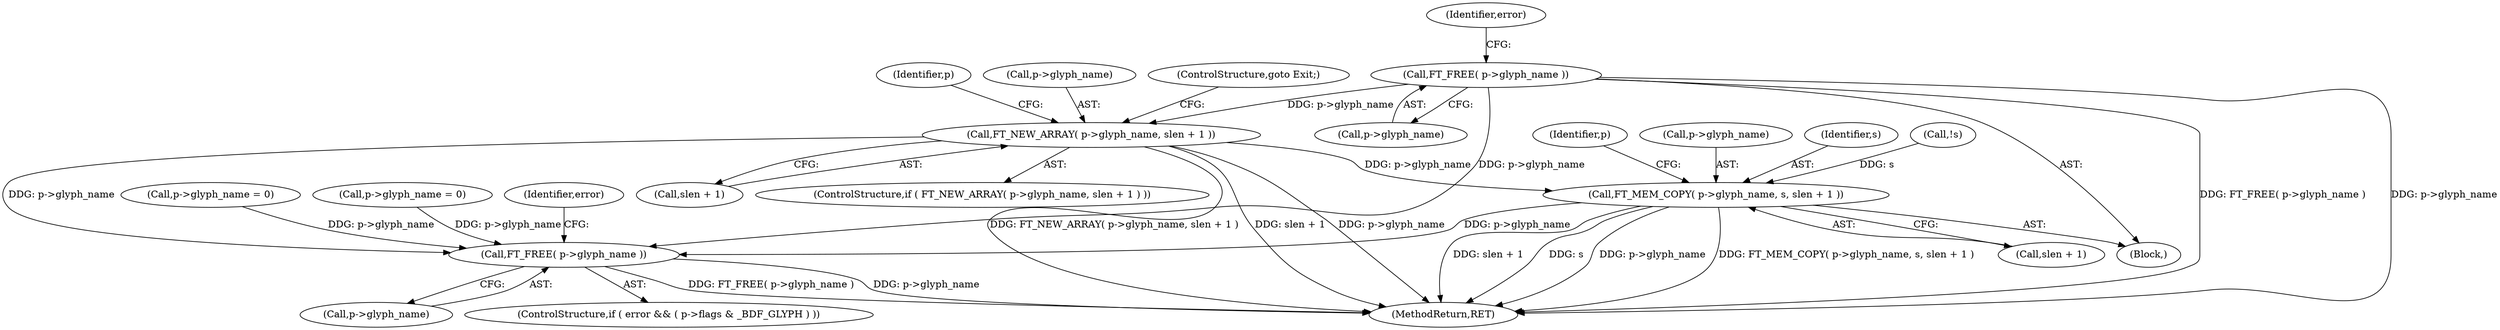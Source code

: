 digraph "0_savannah_7f2e4f4f553f6836be7683f66226afac3fa979b8@pointer" {
"1000403" [label="(Call,FT_FREE( p->glyph_name ))"];
"1000447" [label="(Call,FT_NEW_ARRAY( p->glyph_name, slen + 1 ))"];
"1000455" [label="(Call,FT_MEM_COPY( p->glyph_name, s, slen + 1 ))"];
"1001556" [label="(Call,FT_FREE( p->glyph_name ))"];
"1000465" [label="(Identifier,p)"];
"1001561" [label="(Identifier,error)"];
"1001556" [label="(Call,FT_FREE( p->glyph_name ))"];
"1000408" [label="(Identifier,error)"];
"1000451" [label="(Call,slen + 1)"];
"1000460" [label="(Call,slen + 1)"];
"1000402" [label="(Block,)"];
"1000404" [label="(Call,p->glyph_name)"];
"1000454" [label="(ControlStructure,goto Exit;)"];
"1000447" [label="(Call,FT_NEW_ARRAY( p->glyph_name, slen + 1 ))"];
"1000446" [label="(ControlStructure,if ( FT_NEW_ARRAY( p->glyph_name, slen + 1 ) ))"];
"1000456" [label="(Call,p->glyph_name)"];
"1000457" [label="(Identifier,p)"];
"1001557" [label="(Call,p->glyph_name)"];
"1000684" [label="(Call,p->glyph_name = 0)"];
"1001548" [label="(ControlStructure,if ( error && ( p->flags & _BDF_GLYPH ) ))"];
"1001562" [label="(MethodReturn,RET)"];
"1000459" [label="(Identifier,s)"];
"1000757" [label="(Call,p->glyph_name = 0)"];
"1000448" [label="(Call,p->glyph_name)"];
"1000455" [label="(Call,FT_MEM_COPY( p->glyph_name, s, slen + 1 ))"];
"1000403" [label="(Call,FT_FREE( p->glyph_name ))"];
"1000439" [label="(Call,!s)"];
"1000403" -> "1000402"  [label="AST: "];
"1000403" -> "1000404"  [label="CFG: "];
"1000404" -> "1000403"  [label="AST: "];
"1000408" -> "1000403"  [label="CFG: "];
"1000403" -> "1001562"  [label="DDG: p->glyph_name"];
"1000403" -> "1001562"  [label="DDG: FT_FREE( p->glyph_name )"];
"1000403" -> "1000447"  [label="DDG: p->glyph_name"];
"1000403" -> "1001556"  [label="DDG: p->glyph_name"];
"1000447" -> "1000446"  [label="AST: "];
"1000447" -> "1000451"  [label="CFG: "];
"1000448" -> "1000447"  [label="AST: "];
"1000451" -> "1000447"  [label="AST: "];
"1000454" -> "1000447"  [label="CFG: "];
"1000457" -> "1000447"  [label="CFG: "];
"1000447" -> "1001562"  [label="DDG: FT_NEW_ARRAY( p->glyph_name, slen + 1 )"];
"1000447" -> "1001562"  [label="DDG: slen + 1"];
"1000447" -> "1001562"  [label="DDG: p->glyph_name"];
"1000447" -> "1000455"  [label="DDG: p->glyph_name"];
"1000447" -> "1001556"  [label="DDG: p->glyph_name"];
"1000455" -> "1000402"  [label="AST: "];
"1000455" -> "1000460"  [label="CFG: "];
"1000456" -> "1000455"  [label="AST: "];
"1000459" -> "1000455"  [label="AST: "];
"1000460" -> "1000455"  [label="AST: "];
"1000465" -> "1000455"  [label="CFG: "];
"1000455" -> "1001562"  [label="DDG: FT_MEM_COPY( p->glyph_name, s, slen + 1 )"];
"1000455" -> "1001562"  [label="DDG: slen + 1"];
"1000455" -> "1001562"  [label="DDG: s"];
"1000455" -> "1001562"  [label="DDG: p->glyph_name"];
"1000439" -> "1000455"  [label="DDG: s"];
"1000455" -> "1001556"  [label="DDG: p->glyph_name"];
"1001556" -> "1001548"  [label="AST: "];
"1001556" -> "1001557"  [label="CFG: "];
"1001557" -> "1001556"  [label="AST: "];
"1001561" -> "1001556"  [label="CFG: "];
"1001556" -> "1001562"  [label="DDG: p->glyph_name"];
"1001556" -> "1001562"  [label="DDG: FT_FREE( p->glyph_name )"];
"1000757" -> "1001556"  [label="DDG: p->glyph_name"];
"1000684" -> "1001556"  [label="DDG: p->glyph_name"];
}
